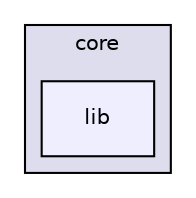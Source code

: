 digraph "leaf/core/lib" {
  compound=true
  node [ fontsize="10", fontname="Helvetica"];
  edge [ labelfontsize="10", labelfontname="Helvetica"];
  subgraph clusterdir_930ef13eaadc44ce3a6c7815fd36bdbc {
    graph [ bgcolor="#ddddee", pencolor="black", label="core" fontname="Helvetica", fontsize="10", URL="dir_930ef13eaadc44ce3a6c7815fd36bdbc.html"]
  dir_f11b6be859d37818aa64ee23b3ecc2d9 [shape=box, label="lib", style="filled", fillcolor="#eeeeff", pencolor="black", URL="dir_f11b6be859d37818aa64ee23b3ecc2d9.html"];
  }
}

